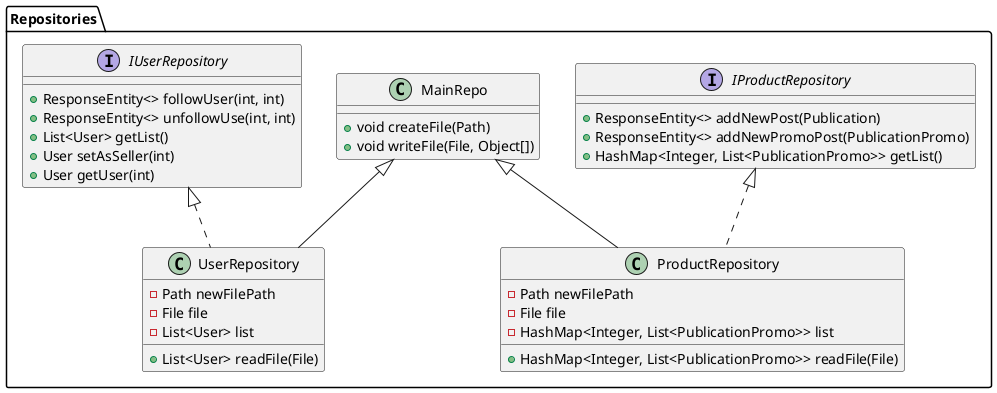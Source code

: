 @startuml

package Repositories <<Folder>> {
    
    class MainRepo {
        + void createFile(Path)
        + void writeFile(File, Object[])
    }

    class ProductRepository extends MainRepo implements IProductRepository{
        - Path newFilePath
        - File file
        - HashMap<Integer, List<PublicationPromo>> list
        + HashMap<Integer, List<PublicationPromo>> readFile(File)
    }

    class UserRepository extends MainRepo implements IUserRepository{
        - Path newFilePath
        - File file
        - List<User> list
        + List<User> readFile(File)
    }

    interface IProductRepository {
       + ResponseEntity<> addNewPost(Publication)
       + ResponseEntity<> addNewPromoPost(PublicationPromo)
       + HashMap<Integer, List<PublicationPromo>> getList()
    }

    interface IUserRepository {
        + ResponseEntity<> followUser(int, int)
        + ResponseEntity<> unfollowUse(int, int)
        + List<User> getList()
        + User setAsSeller(int)
        + User getUser(int)
    }
}

@enduml